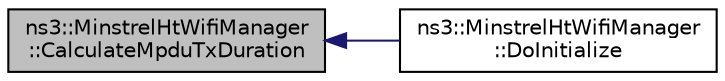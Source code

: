 digraph "ns3::MinstrelHtWifiManager::CalculateMpduTxDuration"
{
  edge [fontname="Helvetica",fontsize="10",labelfontname="Helvetica",labelfontsize="10"];
  node [fontname="Helvetica",fontsize="10",shape=record];
  rankdir="LR";
  Node1 [label="ns3::MinstrelHtWifiManager\l::CalculateMpduTxDuration",height=0.2,width=0.4,color="black", fillcolor="grey75", style="filled", fontcolor="black"];
  Node1 -> Node2 [dir="back",color="midnightblue",fontsize="10",style="solid"];
  Node2 [label="ns3::MinstrelHtWifiManager\l::DoInitialize",height=0.2,width=0.4,color="black", fillcolor="white", style="filled",URL="$dd/d09/classns3_1_1MinstrelHtWifiManager.html#a3c5c32d2a58fb45a922e435192b0cf43"];
}
